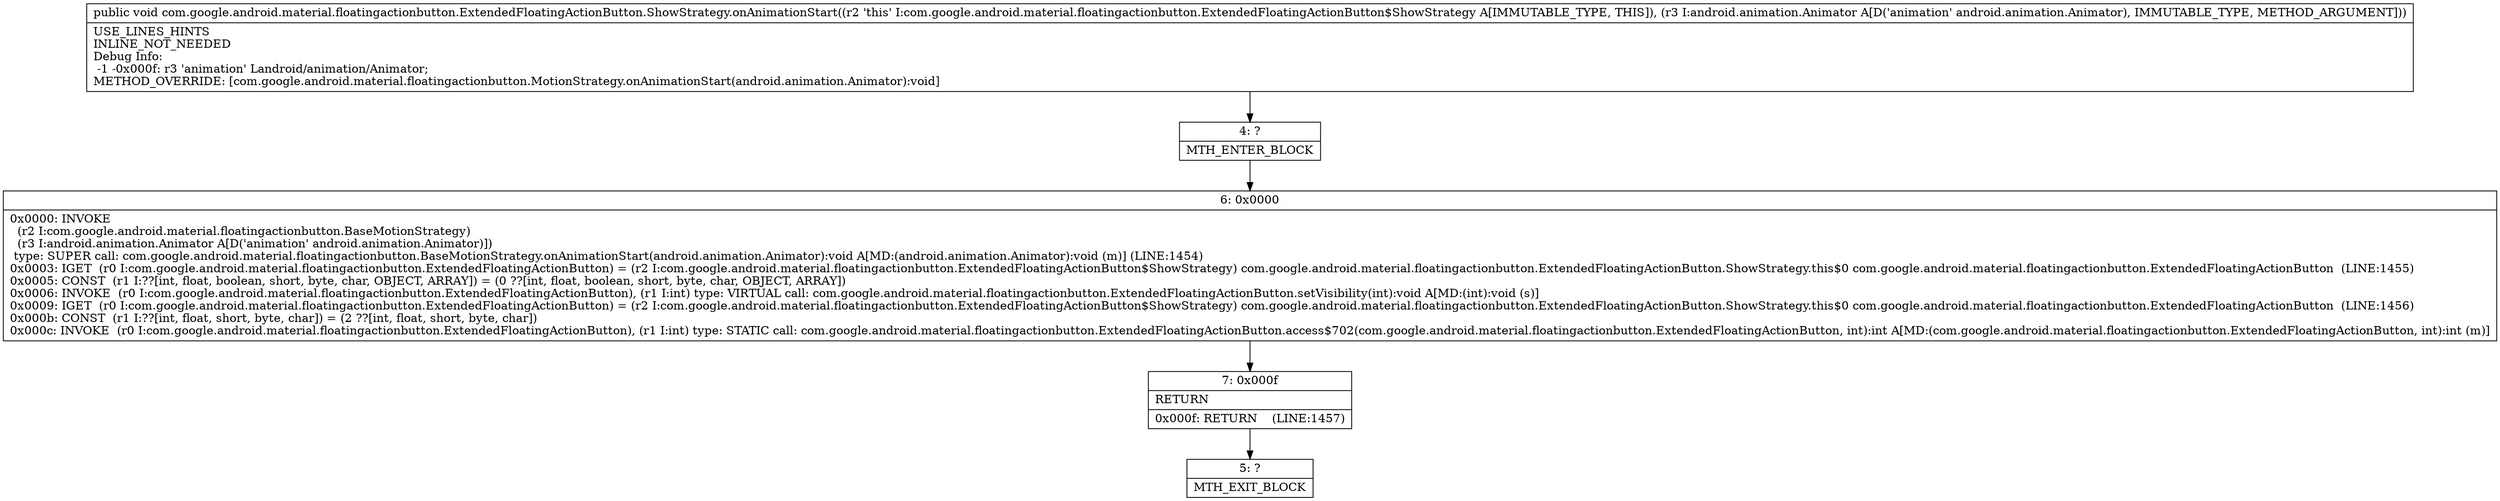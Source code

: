digraph "CFG forcom.google.android.material.floatingactionbutton.ExtendedFloatingActionButton.ShowStrategy.onAnimationStart(Landroid\/animation\/Animator;)V" {
Node_4 [shape=record,label="{4\:\ ?|MTH_ENTER_BLOCK\l}"];
Node_6 [shape=record,label="{6\:\ 0x0000|0x0000: INVOKE  \l  (r2 I:com.google.android.material.floatingactionbutton.BaseMotionStrategy)\l  (r3 I:android.animation.Animator A[D('animation' android.animation.Animator)])\l type: SUPER call: com.google.android.material.floatingactionbutton.BaseMotionStrategy.onAnimationStart(android.animation.Animator):void A[MD:(android.animation.Animator):void (m)] (LINE:1454)\l0x0003: IGET  (r0 I:com.google.android.material.floatingactionbutton.ExtendedFloatingActionButton) = (r2 I:com.google.android.material.floatingactionbutton.ExtendedFloatingActionButton$ShowStrategy) com.google.android.material.floatingactionbutton.ExtendedFloatingActionButton.ShowStrategy.this$0 com.google.android.material.floatingactionbutton.ExtendedFloatingActionButton  (LINE:1455)\l0x0005: CONST  (r1 I:??[int, float, boolean, short, byte, char, OBJECT, ARRAY]) = (0 ??[int, float, boolean, short, byte, char, OBJECT, ARRAY]) \l0x0006: INVOKE  (r0 I:com.google.android.material.floatingactionbutton.ExtendedFloatingActionButton), (r1 I:int) type: VIRTUAL call: com.google.android.material.floatingactionbutton.ExtendedFloatingActionButton.setVisibility(int):void A[MD:(int):void (s)]\l0x0009: IGET  (r0 I:com.google.android.material.floatingactionbutton.ExtendedFloatingActionButton) = (r2 I:com.google.android.material.floatingactionbutton.ExtendedFloatingActionButton$ShowStrategy) com.google.android.material.floatingactionbutton.ExtendedFloatingActionButton.ShowStrategy.this$0 com.google.android.material.floatingactionbutton.ExtendedFloatingActionButton  (LINE:1456)\l0x000b: CONST  (r1 I:??[int, float, short, byte, char]) = (2 ??[int, float, short, byte, char]) \l0x000c: INVOKE  (r0 I:com.google.android.material.floatingactionbutton.ExtendedFloatingActionButton), (r1 I:int) type: STATIC call: com.google.android.material.floatingactionbutton.ExtendedFloatingActionButton.access$702(com.google.android.material.floatingactionbutton.ExtendedFloatingActionButton, int):int A[MD:(com.google.android.material.floatingactionbutton.ExtendedFloatingActionButton, int):int (m)]\l}"];
Node_7 [shape=record,label="{7\:\ 0x000f|RETURN\l|0x000f: RETURN    (LINE:1457)\l}"];
Node_5 [shape=record,label="{5\:\ ?|MTH_EXIT_BLOCK\l}"];
MethodNode[shape=record,label="{public void com.google.android.material.floatingactionbutton.ExtendedFloatingActionButton.ShowStrategy.onAnimationStart((r2 'this' I:com.google.android.material.floatingactionbutton.ExtendedFloatingActionButton$ShowStrategy A[IMMUTABLE_TYPE, THIS]), (r3 I:android.animation.Animator A[D('animation' android.animation.Animator), IMMUTABLE_TYPE, METHOD_ARGUMENT]))  | USE_LINES_HINTS\lINLINE_NOT_NEEDED\lDebug Info:\l  \-1 \-0x000f: r3 'animation' Landroid\/animation\/Animator;\lMETHOD_OVERRIDE: [com.google.android.material.floatingactionbutton.MotionStrategy.onAnimationStart(android.animation.Animator):void]\l}"];
MethodNode -> Node_4;Node_4 -> Node_6;
Node_6 -> Node_7;
Node_7 -> Node_5;
}

